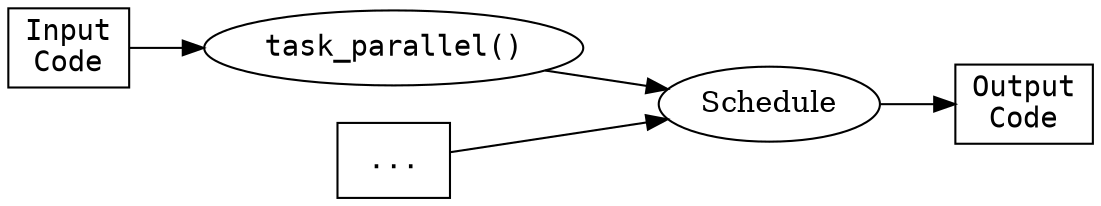 digraph G {
rankdir = LR;
//rankdir = TB;

//edge [fontname = "courier"];

node [shape = "rectangle"];
input [label = "Input\nCode", fontname = "courier"];
dots [label = "...", fontname = "courier"];
output [label = "Output\nCode", fontname = "courier"];

node [shape = "oval"];
task_parallel [label = "task_parallel()", fontname = "courier"];
schedule [label = "Schedule"];

input -> task_parallel;
dots -> schedule;
task_parallel -> schedule;
schedule -> output;

}
